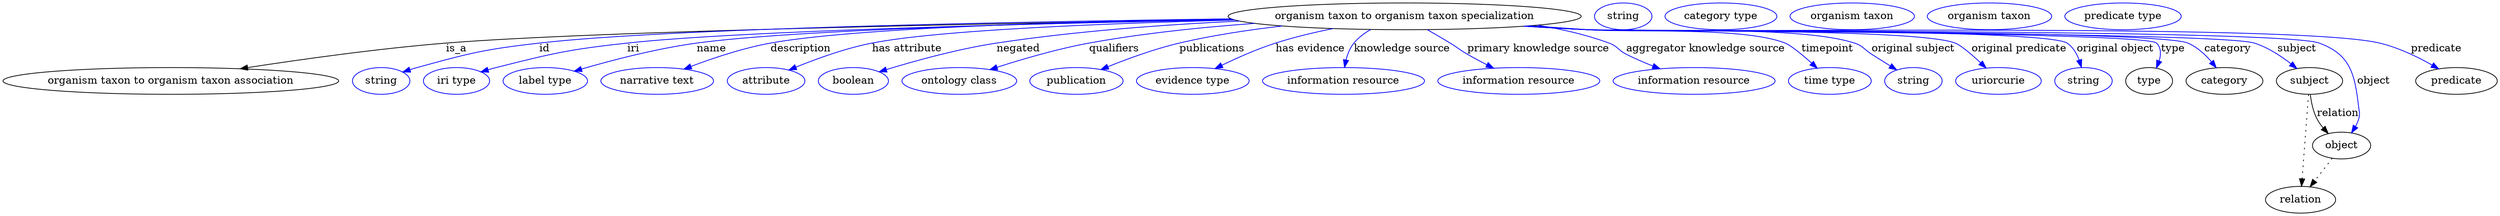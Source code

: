 digraph {
	graph [bb="0,0,3340.5,283"];
	node [label="\N"];
	"organism taxon to organism taxon specialization"	[height=0.5,
		label="organism taxon to organism taxon specialization",
		pos="1875.9,265",
		width=6.5716];
	"organism taxon to organism taxon association"	[height=0.5,
		pos="224.88,178",
		width=6.2467];
	"organism taxon to organism taxon specialization" -> "organism taxon to organism taxon association"	[label=is_a,
		lp="606.88,221.5",
		pos="e,317.59,194.41 1645.9,260.7 1333.2,255.71 790.47,245.07 592.88,229 502.96,221.69 401.4,207.43 327.79,196.01"];
	id	[color=blue,
		height=0.5,
		label=string,
		pos="505.88,178",
		width=1.0652];
	"organism taxon to organism taxon specialization" -> id	[color=blue,
		label=id,
		lp="724.88,221.5",
		pos="e,534.86,190.01 1643.5,261.6 1358.1,257.85 890.6,248.84 717.88,229 644.02,220.51 625.55,215.79 553.88,196 550.77,195.14 547.57,194.18 \
544.37,193.17",
		style=solid];
	iri	[color=blue,
		height=0.5,
		label="iri type",
		pos="606.88,178",
		width=1.2277];
	"organism taxon to organism taxon specialization" -> iri	[color=blue,
		label=iri,
		lp="843.88,221.5",
		pos="e,639.49,190.17 1647.2,260.35 1389.6,255.53 987.12,245.63 835.88,229 756.77,220.3 737.03,215.53 659.88,196 656.45,195.13 652.92,\
194.16 649.38,193.14",
		style=solid];
	name	[color=blue,
		height=0.5,
		label="label type",
		pos="725.88,178",
		width=1.5707];
	"organism taxon to organism taxon specialization" -> name	[color=blue,
		label=name,
		lp="947.88,221.5",
		pos="e,764.88,191.25 1645.7,260.81 1410.4,256.6 1061.1,247.44 927.88,229 874.65,221.64 815.09,205.95 774.52,194.1",
		style=solid];
	description	[color=blue,
		height=0.5,
		label="narrative text",
		pos="875.88,178",
		width=2.0943];
	"organism taxon to organism taxon specialization" -> description	[color=blue,
		label=description,
		lp="1066.4,221.5",
		pos="e,911.2,193.92 1643.3,261.72 1433.1,258.33 1139.8,249.9 1025.9,229 989.62,222.35 950.11,208.91 920.75,197.64",
		style=solid];
	"has attribute"	[color=blue,
		height=0.5,
		label=attribute,
		pos="1020.9,178",
		width=1.4443];
	"organism taxon to organism taxon specialization" -> "has attribute"	[color=blue,
		label="has attribute",
		lp="1208.9,221.5",
		pos="e,1051.2,192.68 1648.2,260.02 1475,255.64 1251.7,246.72 1161.9,229 1126.7,222.05 1088.4,208.03 1060.6,196.6",
		style=solid];
	negated	[color=blue,
		height=0.5,
		label=boolean,
		pos="1137.9,178",
		width=1.2999];
	"organism taxon to organism taxon specialization" -> negated	[color=blue,
		label=negated,
		lp="1357.9,221.5",
		pos="e,1172.3,190.35 1654.7,258.61 1554.7,253.93 1435.4,245.21 1328.9,229 1277.7,221.22 1220.4,205.22 1182.1,193.4",
		style=solid];
	qualifiers	[color=blue,
		height=0.5,
		label="ontology class",
		pos="1278.9,178",
		width=2.1304];
	"organism taxon to organism taxon specialization" -> qualifiers	[color=blue,
		label=qualifiers,
		lp="1486.4,221.5",
		pos="e,1319.8,193.25 1674.7,255.49 1604.2,250.36 1524.6,242.15 1452.9,229 1410.7,221.27 1364,207.56 1329.6,196.45",
		style=solid];
	publications	[color=blue,
		height=0.5,
		label=publication,
		pos="1435.9,178",
		width=1.7332];
	"organism taxon to organism taxon specialization" -> publications	[color=blue,
		label=publications,
		lp="1617.9,221.5",
		pos="e,1468.7,193.34 1711.7,251.97 1666.6,246.78 1618.1,239.41 1573.9,229 1541,221.24 1505.1,208.09 1478.2,197.22",
		style=solid];
	"has evidence"	[color=blue,
		height=0.5,
		label="evidence type",
		pos="1591.9,178",
		width=2.0943];
	"organism taxon to organism taxon specialization" -> "has evidence"	[color=blue,
		label="has evidence",
		lp="1749.4,221.5",
		pos="e,1621.8,194.68 1779.7,248.51 1754.4,243.37 1727.4,236.89 1702.9,229 1678.3,221.08 1651.9,209.32 1631,199.19",
		style=solid];
	"knowledge source"	[color=blue,
		height=0.5,
		label="information resource",
		pos="1793.9,178",
		width=3.015];
	"organism taxon to organism taxon specialization" -> "knowledge source"	[color=blue,
		label="knowledge source",
		lp="1872.4,221.5",
		pos="e,1795.3,196.34 1830.4,247.23 1821.9,242.42 1813.9,236.41 1807.9,229 1802.6,222.52 1799.3,214.16 1797.2,206.15",
		style=solid];
	"primary knowledge source"	[color=blue,
		height=0.5,
		label="information resource",
		pos="2028.9,178",
		width=3.015];
	"organism taxon to organism taxon specialization" -> "primary knowledge source"	[color=blue,
		label="primary knowledge source",
		lp="2054.9,221.5",
		pos="e,1995.1,195.19 1906.2,247.07 1916,241.44 1927,235.06 1936.9,229 1947.3,222.63 1949.3,220.1 1959.9,214 1968.3,209.16 1977.4,204.28 \
1986.2,199.76",
		style=solid];
	"aggregator knowledge source"	[color=blue,
		height=0.5,
		label="information resource",
		pos="2263.9,178",
		width=3.015];
	"organism taxon to organism taxon specialization" -> "aggregator knowledge source"	[color=blue,
		label="aggregator knowledge source",
		lp="2279.4,221.5",
		pos="e,2218.2,194.43 2054.1,253.07 2086.6,247.78 2119.7,240.09 2149.9,229 2161.3,224.79 2162,219.55 2172.9,214 2184.2,208.22 2196.7,202.83 \
2208.7,198.09",
		style=solid];
	timepoint	[color=blue,
		height=0.5,
		label="time type",
		pos="2445.9,178",
		width=1.5346];
	"organism taxon to organism taxon specialization" -> timepoint	[color=blue,
		label=timepoint,
		lp="2442.9,221.5",
		pos="e,2429,195.15 2044.3,252.34 2070.3,250.55 2096.8,248.72 2121.9,247 2180.5,242.97 2331.3,250.89 2385.9,229 2393.8,225.82 2408.4,213.68 \
2421.3,202.16",
		style=solid];
	"original subject"	[color=blue,
		height=0.5,
		label=string,
		pos="2557.9,178",
		width=1.0652];
	"organism taxon to organism taxon specialization" -> "original subject"	[color=blue,
		label="original subject",
		lp="2557.9,221.5",
		pos="e,2535.7,192.7 2041.6,252.12 2068.4,250.32 2095.9,248.55 2121.9,247 2201.2,242.26 2403.3,253.55 2478.9,229 2490.5,225.23 2491.6,\
220.57 2501.9,214 2510,208.79 2518.9,203.21 2527.1,198.07",
		style=solid];
	"original predicate"	[color=blue,
		height=0.5,
		label=uriorcurie,
		pos="2671.9,178",
		width=1.5887];
	"organism taxon to organism taxon specialization" -> "original predicate"	[color=blue,
		label="original predicate",
		lp="2699.4,221.5",
		pos="e,2655.3,195.48 2039.3,251.96 2066.8,250.15 2095.2,248.41 2121.9,247 2176.5,244.11 2563,248.99 2613.9,229 2621.6,225.96 2635.6,213.96 \
2648,202.48",
		style=solid];
	"original object"	[color=blue,
		height=0.5,
		label=string,
		pos="2785.9,178",
		width=1.0652];
	"organism taxon to organism taxon specialization" -> "original object"	[color=blue,
		label="original object",
		lp="2828.4,221.5",
		pos="e,2783.1,196.42 2037.9,251.86 2065.9,250.03 2094.7,248.32 2121.9,247 2157.5,245.27 2734.3,248.92 2763.9,229 2771.8,223.69 2776.9,\
214.87 2780.1,206.11",
		style=solid];
	type	[height=0.5,
		pos="2873.9,178",
		width=0.86659];
	"organism taxon to organism taxon specialization" -> type	[color=blue,
		label=type,
		lp="2905.9,221.5",
		pos="e,2883.7,195.51 2037.3,251.8 2065.5,249.96 2094.5,248.27 2121.9,247 2143,246.02 2869.1,244.15 2883.9,229 2890.1,222.65 2889.9,213.6 \
2887.4,204.95",
		style=solid];
	category	[height=0.5,
		pos="2974.9,178",
		width=1.4263];
	"organism taxon to organism taxon specialization" -> category	[color=blue,
		label=category,
		lp="2979.4,221.5",
		pos="e,2963.8,195.83 2036.9,251.79 2065.2,249.95 2094.4,248.26 2121.9,247 2166.5,244.96 2884.9,246.77 2925.9,229 2938.3,223.64 2949.1,\
213.53 2957.4,203.8",
		style=solid];
	subject	[height=0.5,
		pos="3088.9,178",
		width=1.2277];
	"organism taxon to organism taxon specialization" -> subject	[color=blue,
		label=subject,
		lp="3071.9,221.5",
		pos="e,3071.9,194.73 2036.6,251.76 2065,249.92 2094.3,248.23 2121.9,247 2171.5,244.79 2967.6,244 3014.9,229 3032.9,223.29 3050.5,211.71 \
3064,201.12",
		style=solid];
	object	[height=0.5,
		pos="3131.9,91",
		width=1.0832];
	"organism taxon to organism taxon specialization" -> object	[color=blue,
		label=object,
		lp="3174.9,178",
		pos="e,3145.3,108.09 2036.3,251.74 2064.8,249.9 2094.2,248.21 2121.9,247 2176.3,244.62 3050.8,247.88 3101.9,229 3144.3,213.3 3149.5,186.96 \
3154.9,142 3155.7,135.38 3156.8,133.39 3154.9,127 3153.8,123.55 3152.4,120.13 3150.6,116.85",
		style=solid];
	predicate	[height=0.5,
		pos="3285.9,178",
		width=1.5165];
	"organism taxon to organism taxon specialization" -> predicate	[color=blue,
		label=predicate,
		lp="3258.9,221.5",
		pos="e,3262,194.3 2035.9,251.73 2064.5,249.88 2094.1,248.2 2121.9,247 2239.7,241.93 3068.2,256.39 3182.9,229 3207.7,223.06 3233.6,210.47 \
3253.2,199.4",
		style=solid];
	association_type	[color=blue,
		height=0.5,
		label=string,
		pos="2168.9,265",
		width=1.0652];
	association_category	[color=blue,
		height=0.5,
		label="category type",
		pos="2299.9,265",
		width=2.0762];
	subject -> object	[label=relation,
		lp="3126.9,134.5",
		pos="e,3114,107.23 3090,159.55 3091.2,149.57 3093.7,137.07 3098.9,127 3101.1,122.68 3104,118.52 3107.2,114.66"];
	relation	[height=0.5,
		pos="3076.9,18",
		width=1.2999];
	subject -> relation	[pos="e,3078.2,36.188 3087.6,159.79 3085.5,132.48 3081.4,78.994 3079,46.38",
		style=dotted];
	"organism taxon to organism taxon specialization_subject"	[color=blue,
		height=0.5,
		label="organism taxon",
		pos="2475.9,265",
		width=2.3109];
	object -> relation	[pos="e,3089.7,35.54 3119.4,73.889 3112.5,64.939 3103.7,53.617 3095.9,43.584",
		style=dotted];
	"organism taxon to organism taxon specialization_object"	[color=blue,
		height=0.5,
		label="organism taxon",
		pos="2659.9,265",
		width=2.3109];
	"organism taxon to organism taxon specialization_predicate"	[color=blue,
		height=0.5,
		label="predicate type",
		pos="2838.9,265",
		width=2.1665];
}
